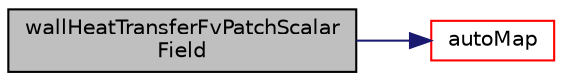 digraph "wallHeatTransferFvPatchScalarField"
{
  bgcolor="transparent";
  edge [fontname="Helvetica",fontsize="10",labelfontname="Helvetica",labelfontsize="10"];
  node [fontname="Helvetica",fontsize="10",shape=record];
  rankdir="LR";
  Node17 [label="wallHeatTransferFvPatchScalar\lField",height=0.2,width=0.4,color="black", fillcolor="grey75", style="filled", fontcolor="black"];
  Node17 -> Node18 [color="midnightblue",fontsize="10",style="solid",fontname="Helvetica"];
  Node18 [label="autoMap",height=0.2,width=0.4,color="red",URL="$a32041.html#a0ab0c43ce90d756c88dd81e3d0a9eef5",tooltip="Map (and resize as needed) from self given a mapping object. "];
}
